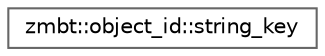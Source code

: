 digraph "Graphical Class Hierarchy"
{
 // LATEX_PDF_SIZE
  bgcolor="transparent";
  edge [fontname=Helvetica,fontsize=10,labelfontname=Helvetica,labelfontsize=10];
  node [fontname=Helvetica,fontsize=10,shape=box,height=0.2,width=0.4];
  rankdir="LR";
  Node0 [id="Node000000",label="zmbt::object_id::string_key",height=0.2,width=0.4,color="grey40", fillcolor="white", style="filled",URL="$structzmbt_1_1object__id_1_1string__key.html",tooltip=" "];
}
